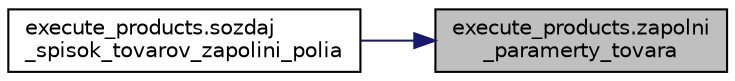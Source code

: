 digraph "execute_products.zapolni_paramerty_tovara"
{
 // LATEX_PDF_SIZE
  edge [fontname="Helvetica",fontsize="10",labelfontname="Helvetica",labelfontsize="10"];
  node [fontname="Helvetica",fontsize="10",shape=record];
  rankdir="RL";
  Node1 [label="execute_products.zapolni\l_paramerty_tovara",height=0.2,width=0.4,color="black", fillcolor="grey75", style="filled", fontcolor="black",tooltip=" "];
  Node1 -> Node2 [dir="back",color="midnightblue",fontsize="10",style="solid",fontname="Helvetica"];
  Node2 [label="execute_products.sozdaj\l_spisok_tovarov_zapolini_polia",height=0.2,width=0.4,color="black", fillcolor="white", style="filled",URL="$d9/df5/namespaceexecute__products_a55f321467e9c82af82367e8bac4ba937.html#a55f321467e9c82af82367e8bac4ba937",tooltip=" "];
}
